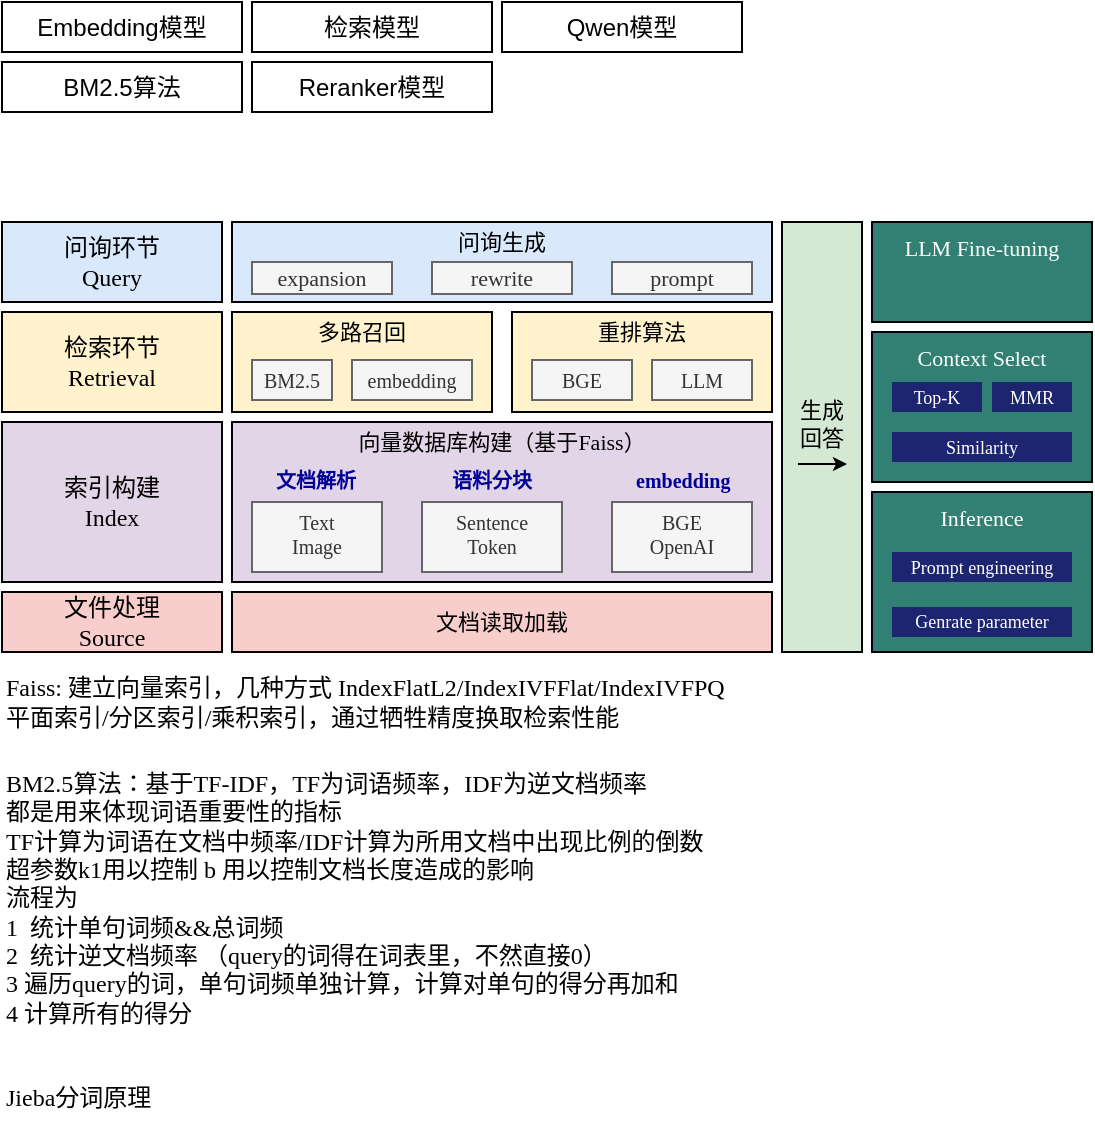 <mxfile version="24.7.7">
  <diagram name="第 1 页" id="MafnV5kA-N-Bn0CcQXsm">
    <mxGraphModel dx="1402" dy="834" grid="1" gridSize="5" guides="1" tooltips="1" connect="1" arrows="1" fold="1" page="0" pageScale="1" pageWidth="827" pageHeight="1169" math="0" shadow="0">
      <root>
        <mxCell id="0" />
        <mxCell id="1" parent="0" />
        <mxCell id="W3ZhN9rzalotpdxbDRm3-1" value="Qwen模型" style="rounded=0;whiteSpace=wrap;html=1;" parent="1" vertex="1">
          <mxGeometry x="165" y="-50" width="120" height="25" as="geometry" />
        </mxCell>
        <mxCell id="W3ZhN9rzalotpdxbDRm3-2" value="Embedding模型" style="rounded=0;whiteSpace=wrap;html=1;" parent="1" vertex="1">
          <mxGeometry x="-85" y="-50" width="120" height="25" as="geometry" />
        </mxCell>
        <mxCell id="W3ZhN9rzalotpdxbDRm3-3" value="BM2.5算法" style="rounded=0;whiteSpace=wrap;html=1;" parent="1" vertex="1">
          <mxGeometry x="-85" y="-20" width="120" height="25" as="geometry" />
        </mxCell>
        <mxCell id="W3ZhN9rzalotpdxbDRm3-4" value="检索模型" style="rounded=0;whiteSpace=wrap;html=1;" parent="1" vertex="1">
          <mxGeometry x="40" y="-50" width="120" height="25" as="geometry" />
        </mxCell>
        <mxCell id="O_Eo14AQ1HiPcfrSu76b-1" value="Reranker模型" style="rounded=0;whiteSpace=wrap;html=1;" parent="1" vertex="1">
          <mxGeometry x="40" y="-20" width="120" height="25" as="geometry" />
        </mxCell>
        <mxCell id="O_Eo14AQ1HiPcfrSu76b-2" value="&lt;div&gt;&lt;font face=&quot;宋体&quot;&gt;问询环节&lt;/font&gt;&lt;/div&gt;Query" style="rounded=0;whiteSpace=wrap;html=1;fillColor=#dae8fc;strokeColor=#000000;fontFamily=Times New Roman;" parent="1" vertex="1">
          <mxGeometry x="-85" y="60" width="110" height="40" as="geometry" />
        </mxCell>
        <mxCell id="O_Eo14AQ1HiPcfrSu76b-3" value="&lt;div style=&quot;font-size: 11px;&quot;&gt;&lt;font face=&quot;宋体&quot;&gt;问询生成&lt;/font&gt;&lt;/div&gt;" style="rounded=0;whiteSpace=wrap;html=1;fillColor=#dae8fc;strokeColor=#000000;verticalAlign=top;fontSize=11;fontFamily=Times New Roman;spacing=-1;" parent="1" vertex="1">
          <mxGeometry x="30" y="60" width="270" height="40" as="geometry" />
        </mxCell>
        <mxCell id="O_Eo14AQ1HiPcfrSu76b-4" value="&lt;span style=&quot;font-size: 11px;&quot;&gt;expansion&lt;/span&gt;" style="rounded=0;whiteSpace=wrap;html=1;verticalAlign=middle;fontFamily=Times New Roman;fillColor=#f5f5f5;strokeColor=#666666;strokeWidth=1;fontColor=#333333;fontSize=11;" parent="1" vertex="1">
          <mxGeometry x="40" y="80" width="70" height="16" as="geometry" />
        </mxCell>
        <mxCell id="O_Eo14AQ1HiPcfrSu76b-6" value="&lt;span style=&quot;font-size: 11px;&quot;&gt;rewrite&lt;/span&gt;" style="rounded=0;whiteSpace=wrap;html=1;verticalAlign=middle;fontFamily=Times New Roman;fillColor=#f5f5f5;strokeColor=#666666;strokeWidth=1;fontColor=#333333;fontSize=11;" parent="1" vertex="1">
          <mxGeometry x="130" y="80" width="70" height="16" as="geometry" />
        </mxCell>
        <mxCell id="O_Eo14AQ1HiPcfrSu76b-7" value="&lt;span style=&quot;font-size: 11px;&quot;&gt;prompt&lt;/span&gt;" style="rounded=0;whiteSpace=wrap;html=1;verticalAlign=middle;fontFamily=Times New Roman;fillColor=#f5f5f5;strokeColor=#666666;strokeWidth=1;fontColor=#333333;fontSize=11;" parent="1" vertex="1">
          <mxGeometry x="220" y="80" width="70" height="16" as="geometry" />
        </mxCell>
        <mxCell id="O_Eo14AQ1HiPcfrSu76b-8" value="&lt;div&gt;&lt;font face=&quot;宋体&quot;&gt;检索环节&lt;/font&gt;&lt;/div&gt;Retrieval" style="rounded=0;whiteSpace=wrap;html=1;fillColor=#fff2cc;strokeColor=#000000;fontFamily=Times New Roman;" parent="1" vertex="1">
          <mxGeometry x="-85" y="105" width="110" height="50" as="geometry" />
        </mxCell>
        <mxCell id="O_Eo14AQ1HiPcfrSu76b-10" value="&lt;div style=&quot;font-size: 11px;&quot;&gt;多路召回&lt;/div&gt;" style="rounded=0;whiteSpace=wrap;html=1;fillColor=#fff2cc;strokeColor=#000000;verticalAlign=top;fontSize=11;fontFamily=宋体;spacing=-1;" parent="1" vertex="1">
          <mxGeometry x="30" y="105" width="130" height="50" as="geometry" />
        </mxCell>
        <mxCell id="O_Eo14AQ1HiPcfrSu76b-11" value="&lt;span style=&quot;font-size: 10px;&quot;&gt;BM2.5&lt;/span&gt;" style="rounded=0;whiteSpace=wrap;html=1;verticalAlign=middle;fontFamily=Times New Roman;fillColor=#f5f5f5;strokeColor=#666666;strokeWidth=1;fontColor=#333333;fontSize=10;" parent="1" vertex="1">
          <mxGeometry x="40" y="129" width="40" height="20" as="geometry" />
        </mxCell>
        <mxCell id="O_Eo14AQ1HiPcfrSu76b-12" value="&lt;span style=&quot;font-size: 10px;&quot;&gt;embedding&lt;/span&gt;" style="rounded=0;whiteSpace=wrap;html=1;verticalAlign=middle;fontFamily=Times New Roman;fillColor=#f5f5f5;strokeColor=#666666;strokeWidth=1;fontColor=#333333;fontSize=10;" parent="1" vertex="1">
          <mxGeometry x="90" y="129" width="60" height="20" as="geometry" />
        </mxCell>
        <mxCell id="O_Eo14AQ1HiPcfrSu76b-13" value="&lt;div style=&quot;font-size: 11px;&quot;&gt;重排算法&lt;/div&gt;" style="rounded=0;whiteSpace=wrap;html=1;fillColor=#fff2cc;strokeColor=#000000;verticalAlign=top;fontSize=11;fontFamily=宋体;spacing=-1;" parent="1" vertex="1">
          <mxGeometry x="170" y="105" width="130" height="50" as="geometry" />
        </mxCell>
        <mxCell id="O_Eo14AQ1HiPcfrSu76b-14" value="&lt;div style=&quot;font-size: 11px;&quot;&gt;生成&lt;/div&gt;&lt;div style=&quot;font-size: 11px;&quot;&gt;回答&lt;/div&gt;" style="rounded=0;whiteSpace=wrap;html=1;fillColor=#d5e8d4;strokeColor=#000000;verticalAlign=middle;fontSize=11;fontFamily=宋体;spacingTop=-14;" parent="1" vertex="1">
          <mxGeometry x="305" y="60" width="40" height="215" as="geometry" />
        </mxCell>
        <mxCell id="O_Eo14AQ1HiPcfrSu76b-15" value="&lt;span style=&quot;font-size: 10px;&quot;&gt;BGE&lt;/span&gt;" style="rounded=0;whiteSpace=wrap;html=1;verticalAlign=middle;fontFamily=Times New Roman;fillColor=#f5f5f5;strokeColor=#666666;strokeWidth=1;fontColor=#333333;fontSize=10;" parent="1" vertex="1">
          <mxGeometry x="180" y="129" width="50" height="20" as="geometry" />
        </mxCell>
        <mxCell id="O_Eo14AQ1HiPcfrSu76b-16" value="&lt;span style=&quot;font-size: 10px;&quot;&gt;LLM&lt;/span&gt;" style="rounded=0;whiteSpace=wrap;html=1;verticalAlign=middle;fontFamily=Times New Roman;fillColor=#f5f5f5;strokeColor=#666666;strokeWidth=1;fontColor=#333333;fontSize=10;" parent="1" vertex="1">
          <mxGeometry x="240" y="129" width="50" height="20" as="geometry" />
        </mxCell>
        <mxCell id="O_Eo14AQ1HiPcfrSu76b-17" value="&lt;div&gt;&lt;font face=&quot;宋体&quot;&gt;索引构建&lt;/font&gt;&lt;/div&gt;Index" style="rounded=0;whiteSpace=wrap;html=1;fillColor=#e1d5e7;strokeColor=#000000;fontFamily=Times New Roman;" parent="1" vertex="1">
          <mxGeometry x="-85" y="160" width="110" height="80" as="geometry" />
        </mxCell>
        <mxCell id="O_Eo14AQ1HiPcfrSu76b-18" value="&lt;div&gt;&lt;font face=&quot;宋体&quot;&gt;文件处理&lt;/font&gt;&lt;/div&gt;Source" style="rounded=0;whiteSpace=wrap;html=1;fillColor=#f8cecc;strokeColor=#000000;fontFamily=Times New Roman;" parent="1" vertex="1">
          <mxGeometry x="-85" y="245" width="110" height="30" as="geometry" />
        </mxCell>
        <mxCell id="O_Eo14AQ1HiPcfrSu76b-19" value="&lt;div style=&quot;font-size: 11px;&quot;&gt;&lt;font face=&quot;宋体&quot;&gt;向量数据库构建（基于&lt;/font&gt;&lt;span style=&quot;background-color: initial;&quot;&gt;Faiss&lt;/span&gt;&lt;span style=&quot;font-family: 宋体; background-color: initial;&quot;&gt;）&lt;/span&gt;&lt;/div&gt;" style="rounded=0;whiteSpace=wrap;html=1;fillColor=#e1d5e7;strokeColor=#000000;verticalAlign=top;fontSize=11;fontFamily=Times New Roman;spacing=-1;" parent="1" vertex="1">
          <mxGeometry x="30" y="160" width="270" height="80" as="geometry" />
        </mxCell>
        <mxCell id="O_Eo14AQ1HiPcfrSu76b-20" value="&lt;div style=&quot;font-size: 11px;&quot;&gt;&lt;font face=&quot;宋体&quot;&gt;文档读取加载&lt;/font&gt;&lt;/div&gt;" style="rounded=0;whiteSpace=wrap;html=1;fillColor=#f8cecc;strokeColor=#000000;verticalAlign=middle;fontSize=11;fontFamily=Times New Roman;" parent="1" vertex="1">
          <mxGeometry x="30" y="245" width="270" height="30" as="geometry" />
        </mxCell>
        <mxCell id="O_Eo14AQ1HiPcfrSu76b-21" value="&lt;div&gt;&lt;span style=&quot;background-color: initial; text-align: left;&quot;&gt;Text&lt;/span&gt;&lt;div&gt;&lt;div&gt;&lt;font&gt;Image&lt;/font&gt;&lt;/div&gt;&lt;/div&gt;&lt;/div&gt;" style="rounded=0;whiteSpace=wrap;html=1;verticalAlign=top;fontFamily=Times New Roman;fillColor=#f5f5f5;strokeColor=#666666;strokeWidth=1;fontColor=#333333;fontSize=10;spacing=0;" parent="1" vertex="1">
          <mxGeometry x="40" y="200" width="65" height="35" as="geometry" />
        </mxCell>
        <mxCell id="O_Eo14AQ1HiPcfrSu76b-23" value="Sentence&lt;div&gt;Token&lt;/div&gt;" style="rounded=0;whiteSpace=wrap;html=1;verticalAlign=top;fontFamily=Times New Roman;fillColor=#f5f5f5;strokeColor=#666666;strokeWidth=1;fontColor=#333333;fontSize=10;spacing=0;" parent="1" vertex="1">
          <mxGeometry x="125" y="200" width="70" height="35" as="geometry" />
        </mxCell>
        <mxCell id="O_Eo14AQ1HiPcfrSu76b-24" value="&lt;div&gt;BGE&lt;/div&gt;&lt;div&gt;OpenAI&lt;/div&gt;" style="rounded=0;whiteSpace=wrap;html=1;verticalAlign=top;fontFamily=Times New Roman;fillColor=#f5f5f5;strokeColor=#666666;strokeWidth=1;fontColor=#333333;fontSize=10;spacing=0;" parent="1" vertex="1">
          <mxGeometry x="220" y="200" width="70" height="35" as="geometry" />
        </mxCell>
        <mxCell id="O_Eo14AQ1HiPcfrSu76b-28" value="&lt;span style=&quot;font-family: 宋体; font-size: 10px; font-style: normal; font-variant-ligatures: normal; font-variant-caps: normal; letter-spacing: normal; orphans: 2; text-align: center; text-indent: 0px; text-transform: none; widows: 2; word-spacing: 0px; -webkit-text-stroke-width: 0px; white-space: normal; text-decoration-thickness: initial; text-decoration-style: initial; text-decoration-color: initial; float: none; display: inline !important;&quot;&gt;文档解析&lt;/span&gt;" style="text;whiteSpace=wrap;html=1;fillColor=none;labelBackgroundColor=none;fontColor=#000099;fontStyle=1" parent="1" vertex="1">
          <mxGeometry x="50" y="175" width="45" height="25" as="geometry" />
        </mxCell>
        <mxCell id="O_Eo14AQ1HiPcfrSu76b-29" value="&lt;span style=&quot;font-family: 宋体; font-size: 10px; font-style: normal; font-variant-ligatures: normal; font-variant-caps: normal; letter-spacing: normal; orphans: 2; text-align: center; text-indent: 0px; text-transform: none; widows: 2; word-spacing: 0px; -webkit-text-stroke-width: 0px; white-space: normal; text-decoration-thickness: initial; text-decoration-style: initial; text-decoration-color: initial; float: none; display: inline !important;&quot;&gt;语料分块&lt;/span&gt;" style="text;whiteSpace=wrap;html=1;fillColor=none;labelBackgroundColor=none;fontColor=#000099;fontStyle=1" parent="1" vertex="1">
          <mxGeometry x="137.5" y="175" width="45" height="25" as="geometry" />
        </mxCell>
        <mxCell id="O_Eo14AQ1HiPcfrSu76b-30" value="&lt;span style=&quot;font-size: 10px; font-style: normal; font-variant-ligatures: normal; font-variant-caps: normal; letter-spacing: normal; orphans: 2; text-align: center; text-indent: 0px; text-transform: none; widows: 2; word-spacing: 0px; -webkit-text-stroke-width: 0px; white-space: normal; text-decoration-thickness: initial; text-decoration-style: initial; text-decoration-color: initial; float: none; display: inline !important;&quot;&gt;embedding&lt;/span&gt;" style="text;whiteSpace=wrap;html=1;fillColor=none;labelBackgroundColor=none;fontColor=#000099;fontStyle=1;fontFamily=Times New Roman;" parent="1" vertex="1">
          <mxGeometry x="230" y="175" width="50" height="25" as="geometry" />
        </mxCell>
        <mxCell id="O_Eo14AQ1HiPcfrSu76b-32" value="&lt;div style=&quot;font-size: 11px;&quot;&gt;LLM Fine-tuning&lt;/div&gt;" style="rounded=0;whiteSpace=wrap;html=1;fillColor=#328073;strokeColor=#000000;verticalAlign=top;fontSize=11;fontFamily=Times New Roman;fontColor=#FFFFFF;" parent="1" vertex="1">
          <mxGeometry x="350" y="60" width="110" height="50" as="geometry" />
        </mxCell>
        <mxCell id="O_Eo14AQ1HiPcfrSu76b-33" value="&lt;div style=&quot;font-size: 11px;&quot;&gt;Context Select&lt;/div&gt;" style="rounded=0;whiteSpace=wrap;html=1;fillColor=#328073;strokeColor=#000000;verticalAlign=top;fontSize=11;fontFamily=Times New Roman;fontColor=#FFFFFF;" parent="1" vertex="1">
          <mxGeometry x="350" y="115" width="110" height="75" as="geometry" />
        </mxCell>
        <mxCell id="O_Eo14AQ1HiPcfrSu76b-34" value="&lt;span style=&quot;font-size: 9px;&quot;&gt;Top-K&lt;/span&gt;" style="rounded=0;whiteSpace=wrap;html=1;verticalAlign=middle;fontFamily=Times New Roman;fillColor=#1D2570;strokeColor=none;strokeWidth=1;fontColor=#FFFFFF;fontSize=9;" parent="1" vertex="1">
          <mxGeometry x="360" y="140" width="45" height="15" as="geometry" />
        </mxCell>
        <mxCell id="O_Eo14AQ1HiPcfrSu76b-35" value="&lt;span style=&quot;font-size: 9px;&quot;&gt;MMR&lt;/span&gt;" style="rounded=0;whiteSpace=wrap;html=1;verticalAlign=middle;fontFamily=Times New Roman;fillColor=#1D2570;strokeColor=none;strokeWidth=1;fontColor=#FFFFFF;fontSize=9;" parent="1" vertex="1">
          <mxGeometry x="410" y="140" width="40" height="15" as="geometry" />
        </mxCell>
        <mxCell id="O_Eo14AQ1HiPcfrSu76b-36" value="&lt;span style=&quot;font-size: 9px;&quot;&gt;Similarity&lt;/span&gt;" style="rounded=0;whiteSpace=wrap;html=1;verticalAlign=middle;fontFamily=Times New Roman;fillColor=#1D2570;strokeColor=none;strokeWidth=1;fontColor=#FFFFFF;fontSize=9;" parent="1" vertex="1">
          <mxGeometry x="360" y="165" width="90" height="15" as="geometry" />
        </mxCell>
        <mxCell id="O_Eo14AQ1HiPcfrSu76b-37" value="&lt;div style=&quot;font-size: 11px;&quot;&gt;Inference&lt;/div&gt;&lt;div style=&quot;font-size: 11px;&quot;&gt;&lt;br&gt;&lt;/div&gt;" style="rounded=0;whiteSpace=wrap;html=1;fillColor=#328073;strokeColor=#000000;verticalAlign=top;fontSize=11;fontFamily=Times New Roman;fontColor=#FFFFFF;" parent="1" vertex="1">
          <mxGeometry x="350" y="195" width="110" height="80" as="geometry" />
        </mxCell>
        <mxCell id="O_Eo14AQ1HiPcfrSu76b-38" value="&lt;span style=&quot;font-size: 9px;&quot;&gt;Prompt engineering&lt;/span&gt;" style="rounded=0;whiteSpace=wrap;html=1;verticalAlign=middle;fontFamily=Times New Roman;fillColor=#1D2570;strokeColor=none;strokeWidth=1;fontColor=#FFFFFF;fontSize=9;" parent="1" vertex="1">
          <mxGeometry x="360" y="225" width="90" height="15" as="geometry" />
        </mxCell>
        <mxCell id="O_Eo14AQ1HiPcfrSu76b-39" value="&lt;span style=&quot;font-size: 9px;&quot;&gt;Genrate parameter&lt;/span&gt;" style="rounded=0;whiteSpace=wrap;html=1;verticalAlign=middle;fontFamily=Times New Roman;fillColor=#1D2570;strokeColor=none;strokeWidth=1;fontColor=#FFFFFF;fontSize=9;" parent="1" vertex="1">
          <mxGeometry x="360" y="252.5" width="90" height="15" as="geometry" />
        </mxCell>
        <mxCell id="O_Eo14AQ1HiPcfrSu76b-40" value="&lt;font face=&quot;Times New Roman&quot;&gt;Faiss: &lt;/font&gt;&lt;font face=&quot;宋体&quot;&gt;建立向量索引，几种方式&amp;nbsp;&lt;/font&gt;&lt;font face=&quot;Times New Roman&quot;&gt;&lt;font style=&quot;background-color: initial;&quot;&gt;IndexFlatL2/&lt;/font&gt;&lt;span style=&quot;background-color: initial;&quot;&gt;IndexIVFFlat/IndexIVFPQ&lt;/span&gt;&lt;/font&gt;&lt;div&gt;&lt;font face=&quot;宋体&quot;&gt;平面索引/分区索引/乘积索引，通过牺牲精度换取检索性能&lt;/font&gt;&lt;/div&gt;" style="text;html=1;align=left;verticalAlign=middle;whiteSpace=wrap;rounded=0;fontFamily=宋体;" parent="1" vertex="1">
          <mxGeometry x="-85" y="285" width="425" height="30" as="geometry" />
        </mxCell>
        <mxCell id="O_Eo14AQ1HiPcfrSu76b-41" value="" style="endArrow=classic;html=1;rounded=0;strokeWidth=1;endSize=4;" parent="1" edge="1">
          <mxGeometry width="50" height="50" relative="1" as="geometry">
            <mxPoint x="313" y="181" as="sourcePoint" />
            <mxPoint x="337.5" y="181" as="targetPoint" />
          </mxGeometry>
        </mxCell>
        <mxCell id="O_Eo14AQ1HiPcfrSu76b-42" value="&lt;font face=&quot;Times New Roman&quot;&gt;BM2.5&lt;/font&gt;&lt;font face=&quot;宋体&quot;&gt;算法：基于&lt;/font&gt;&lt;font face=&quot;Times New Roman&quot;&gt;TF-IDF&lt;/font&gt;&lt;font face=&quot;宋体&quot;&gt;，&lt;/font&gt;&lt;font face=&quot;Times New Roman&quot;&gt;TF&lt;/font&gt;&lt;font face=&quot;宋体&quot;&gt;为词语频率，&lt;/font&gt;&lt;font face=&quot;Times New Roman&quot;&gt;IDF&lt;/font&gt;&lt;font face=&quot;宋体&quot;&gt;为逆文档频率&lt;/font&gt;&lt;div&gt;&lt;font face=&quot;宋体&quot;&gt;都是用来体现词语重要性的指标&lt;/font&gt;&lt;div&gt;&lt;font face=&quot;Times New Roman&quot;&gt;TF&lt;/font&gt;计算为词语在文档中频率/&lt;font face=&quot;Times New Roman&quot;&gt;IDF&lt;/font&gt;计算为所用文档中出现比例的倒数&lt;/div&gt;&lt;/div&gt;&lt;div&gt;超参数&lt;font face=&quot;Times New Roman&quot;&gt;k1&lt;/font&gt;用以控制 &lt;font face=&quot;Times New Roman&quot;&gt;b&lt;/font&gt; 用以控制文档长度造成的影响&lt;/div&gt;&lt;div&gt;流程为&lt;/div&gt;&lt;div&gt;&lt;font face=&quot;Times New Roman&quot;&gt;1&amp;nbsp;&amp;nbsp;&lt;/font&gt;统计单句词频&lt;font face=&quot;Times New Roman&quot;&gt;&amp;amp;&amp;amp;&lt;/font&gt;总词频&amp;nbsp;&lt;/div&gt;&lt;div&gt;&lt;font face=&quot;Times New Roman&quot;&gt;2&amp;nbsp;&amp;nbsp;&lt;/font&gt;统计逆文档频率 （&lt;font face=&quot;Times New Roman&quot;&gt;query&lt;/font&gt;的词得在词表里，不然直接&lt;font face=&quot;Times New Roman&quot;&gt;0&lt;/font&gt;）&lt;/div&gt;&lt;div&gt;&lt;font face=&quot;Times New Roman&quot;&gt;3&lt;/font&gt; 遍历&lt;font face=&quot;Times New Roman&quot;&gt;query&lt;/font&gt;的词，&lt;span style=&quot;background-color: initial;&quot;&gt;单句词频单独计算，&lt;/span&gt;&lt;span style=&quot;background-color: initial;&quot;&gt;计算对单句的得分再加和&lt;/span&gt;&lt;/div&gt;&lt;div&gt;&lt;span style=&quot;background-color: initial;&quot;&gt;&lt;font face=&quot;Times New Roman&quot;&gt;4&lt;/font&gt; 计算所有的得分&lt;/span&gt;&lt;/div&gt;" style="text;html=1;align=left;verticalAlign=middle;whiteSpace=wrap;rounded=0;fontFamily=宋体;" parent="1" vertex="1">
          <mxGeometry x="-85" y="325" width="435" height="145" as="geometry" />
        </mxCell>
        <mxCell id="O_Eo14AQ1HiPcfrSu76b-43" value="&lt;font face=&quot;Times New Roman&quot;&gt;Jieba&lt;/font&gt;&lt;font face=&quot;宋体&quot;&gt;分词原理&lt;/font&gt;" style="text;html=1;align=left;verticalAlign=middle;whiteSpace=wrap;rounded=0;fontFamily=宋体;" parent="1" vertex="1">
          <mxGeometry x="-85" y="480" width="405" height="35" as="geometry" />
        </mxCell>
      </root>
    </mxGraphModel>
  </diagram>
</mxfile>
